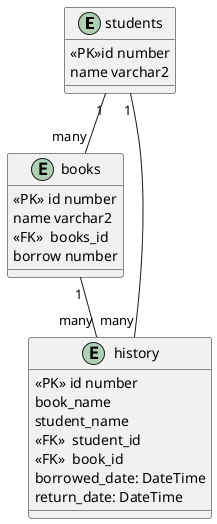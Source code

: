 @startuml db
entity students{
<<PK>>id number
name varchar2
} 

entity books{
<<PK>> id number
name varchar2
<<FK>>  books_id
borrow number
}  
students "1" -- "many" books


entity history{
<<PK>> id number
book_name
student_name
<<FK>>  student_id
<<FK>>  book_id
borrowed_date: DateTime
return_date: DateTime 

}  
students "1" -- "many" history
books "1" -- "many" history
@enduml